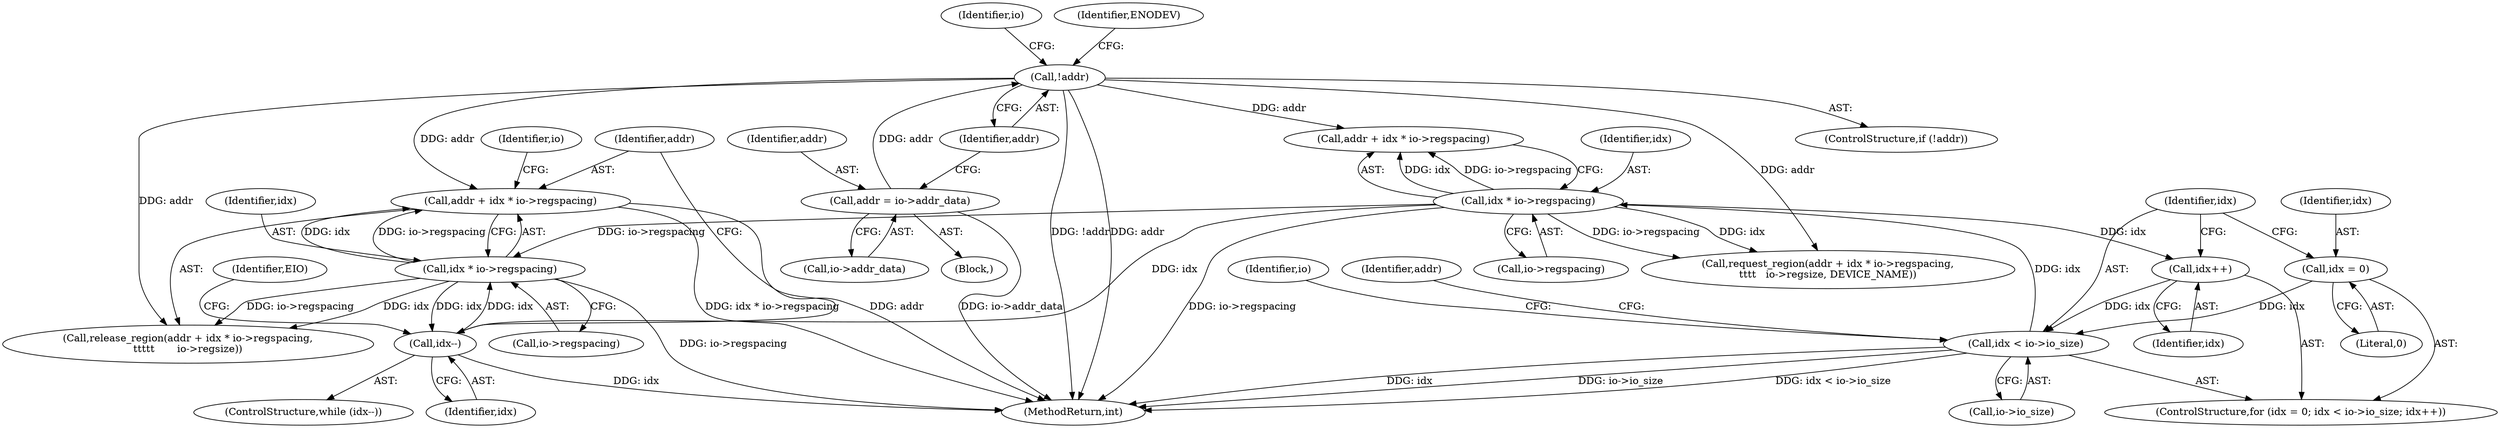 digraph "0_linux_401e7e88d4ef80188ffa07095ac00456f901b8c4_1@API" {
"1000204" [label="(Call,addr + idx * io->regspacing)"];
"1000114" [label="(Call,!addr)"];
"1000107" [label="(Call,addr = io->addr_data)"];
"1000206" [label="(Call,idx * io->regspacing)"];
"1000201" [label="(Call,idx--)"];
"1000189" [label="(Call,idx * io->regspacing)"];
"1000176" [label="(Call,idx < io->io_size)"];
"1000181" [label="(Call,idx++)"];
"1000173" [label="(Call,idx = 0)"];
"1000224" [label="(MethodReturn,int)"];
"1000219" [label="(Identifier,io)"];
"1000191" [label="(Call,io->regspacing)"];
"1000187" [label="(Call,addr + idx * io->regspacing)"];
"1000115" [label="(Identifier,addr)"];
"1000175" [label="(Literal,0)"];
"1000201" [label="(Call,idx--)"];
"1000176" [label="(Call,idx < io->io_size)"];
"1000108" [label="(Identifier,addr)"];
"1000177" [label="(Identifier,idx)"];
"1000204" [label="(Call,addr + idx * io->regspacing)"];
"1000189" [label="(Call,idx * io->regspacing)"];
"1000203" [label="(Call,release_region(addr + idx * io->regspacing,\n\t\t\t\t\t       io->regsize))"];
"1000216" [label="(Identifier,EIO)"];
"1000109" [label="(Call,io->addr_data)"];
"1000107" [label="(Call,addr = io->addr_data)"];
"1000188" [label="(Identifier,addr)"];
"1000200" [label="(ControlStructure,while (idx--))"];
"1000181" [label="(Call,idx++)"];
"1000205" [label="(Identifier,addr)"];
"1000206" [label="(Call,idx * io->regspacing)"];
"1000174" [label="(Identifier,idx)"];
"1000121" [label="(Identifier,io)"];
"1000190" [label="(Identifier,idx)"];
"1000172" [label="(ControlStructure,for (idx = 0; idx < io->io_size; idx++))"];
"1000113" [label="(ControlStructure,if (!addr))"];
"1000178" [label="(Call,io->io_size)"];
"1000182" [label="(Identifier,idx)"];
"1000173" [label="(Call,idx = 0)"];
"1000186" [label="(Call,request_region(addr + idx * io->regspacing,\n\t\t\t\t   io->regsize, DEVICE_NAME))"];
"1000208" [label="(Call,io->regspacing)"];
"1000114" [label="(Call,!addr)"];
"1000105" [label="(Block,)"];
"1000212" [label="(Identifier,io)"];
"1000207" [label="(Identifier,idx)"];
"1000118" [label="(Identifier,ENODEV)"];
"1000202" [label="(Identifier,idx)"];
"1000204" -> "1000203"  [label="AST: "];
"1000204" -> "1000206"  [label="CFG: "];
"1000205" -> "1000204"  [label="AST: "];
"1000206" -> "1000204"  [label="AST: "];
"1000212" -> "1000204"  [label="CFG: "];
"1000204" -> "1000224"  [label="DDG: addr"];
"1000204" -> "1000224"  [label="DDG: idx * io->regspacing"];
"1000114" -> "1000204"  [label="DDG: addr"];
"1000206" -> "1000204"  [label="DDG: idx"];
"1000206" -> "1000204"  [label="DDG: io->regspacing"];
"1000114" -> "1000113"  [label="AST: "];
"1000114" -> "1000115"  [label="CFG: "];
"1000115" -> "1000114"  [label="AST: "];
"1000118" -> "1000114"  [label="CFG: "];
"1000121" -> "1000114"  [label="CFG: "];
"1000114" -> "1000224"  [label="DDG: !addr"];
"1000114" -> "1000224"  [label="DDG: addr"];
"1000107" -> "1000114"  [label="DDG: addr"];
"1000114" -> "1000186"  [label="DDG: addr"];
"1000114" -> "1000187"  [label="DDG: addr"];
"1000114" -> "1000203"  [label="DDG: addr"];
"1000107" -> "1000105"  [label="AST: "];
"1000107" -> "1000109"  [label="CFG: "];
"1000108" -> "1000107"  [label="AST: "];
"1000109" -> "1000107"  [label="AST: "];
"1000115" -> "1000107"  [label="CFG: "];
"1000107" -> "1000224"  [label="DDG: io->addr_data"];
"1000206" -> "1000208"  [label="CFG: "];
"1000207" -> "1000206"  [label="AST: "];
"1000208" -> "1000206"  [label="AST: "];
"1000206" -> "1000224"  [label="DDG: io->regspacing"];
"1000206" -> "1000201"  [label="DDG: idx"];
"1000206" -> "1000203"  [label="DDG: idx"];
"1000206" -> "1000203"  [label="DDG: io->regspacing"];
"1000201" -> "1000206"  [label="DDG: idx"];
"1000189" -> "1000206"  [label="DDG: io->regspacing"];
"1000201" -> "1000200"  [label="AST: "];
"1000201" -> "1000202"  [label="CFG: "];
"1000202" -> "1000201"  [label="AST: "];
"1000205" -> "1000201"  [label="CFG: "];
"1000216" -> "1000201"  [label="CFG: "];
"1000201" -> "1000224"  [label="DDG: idx"];
"1000189" -> "1000201"  [label="DDG: idx"];
"1000189" -> "1000187"  [label="AST: "];
"1000189" -> "1000191"  [label="CFG: "];
"1000190" -> "1000189"  [label="AST: "];
"1000191" -> "1000189"  [label="AST: "];
"1000187" -> "1000189"  [label="CFG: "];
"1000189" -> "1000224"  [label="DDG: io->regspacing"];
"1000189" -> "1000181"  [label="DDG: idx"];
"1000189" -> "1000186"  [label="DDG: idx"];
"1000189" -> "1000186"  [label="DDG: io->regspacing"];
"1000189" -> "1000187"  [label="DDG: idx"];
"1000189" -> "1000187"  [label="DDG: io->regspacing"];
"1000176" -> "1000189"  [label="DDG: idx"];
"1000176" -> "1000172"  [label="AST: "];
"1000176" -> "1000178"  [label="CFG: "];
"1000177" -> "1000176"  [label="AST: "];
"1000178" -> "1000176"  [label="AST: "];
"1000188" -> "1000176"  [label="CFG: "];
"1000219" -> "1000176"  [label="CFG: "];
"1000176" -> "1000224"  [label="DDG: io->io_size"];
"1000176" -> "1000224"  [label="DDG: idx < io->io_size"];
"1000176" -> "1000224"  [label="DDG: idx"];
"1000181" -> "1000176"  [label="DDG: idx"];
"1000173" -> "1000176"  [label="DDG: idx"];
"1000181" -> "1000172"  [label="AST: "];
"1000181" -> "1000182"  [label="CFG: "];
"1000182" -> "1000181"  [label="AST: "];
"1000177" -> "1000181"  [label="CFG: "];
"1000173" -> "1000172"  [label="AST: "];
"1000173" -> "1000175"  [label="CFG: "];
"1000174" -> "1000173"  [label="AST: "];
"1000175" -> "1000173"  [label="AST: "];
"1000177" -> "1000173"  [label="CFG: "];
}
